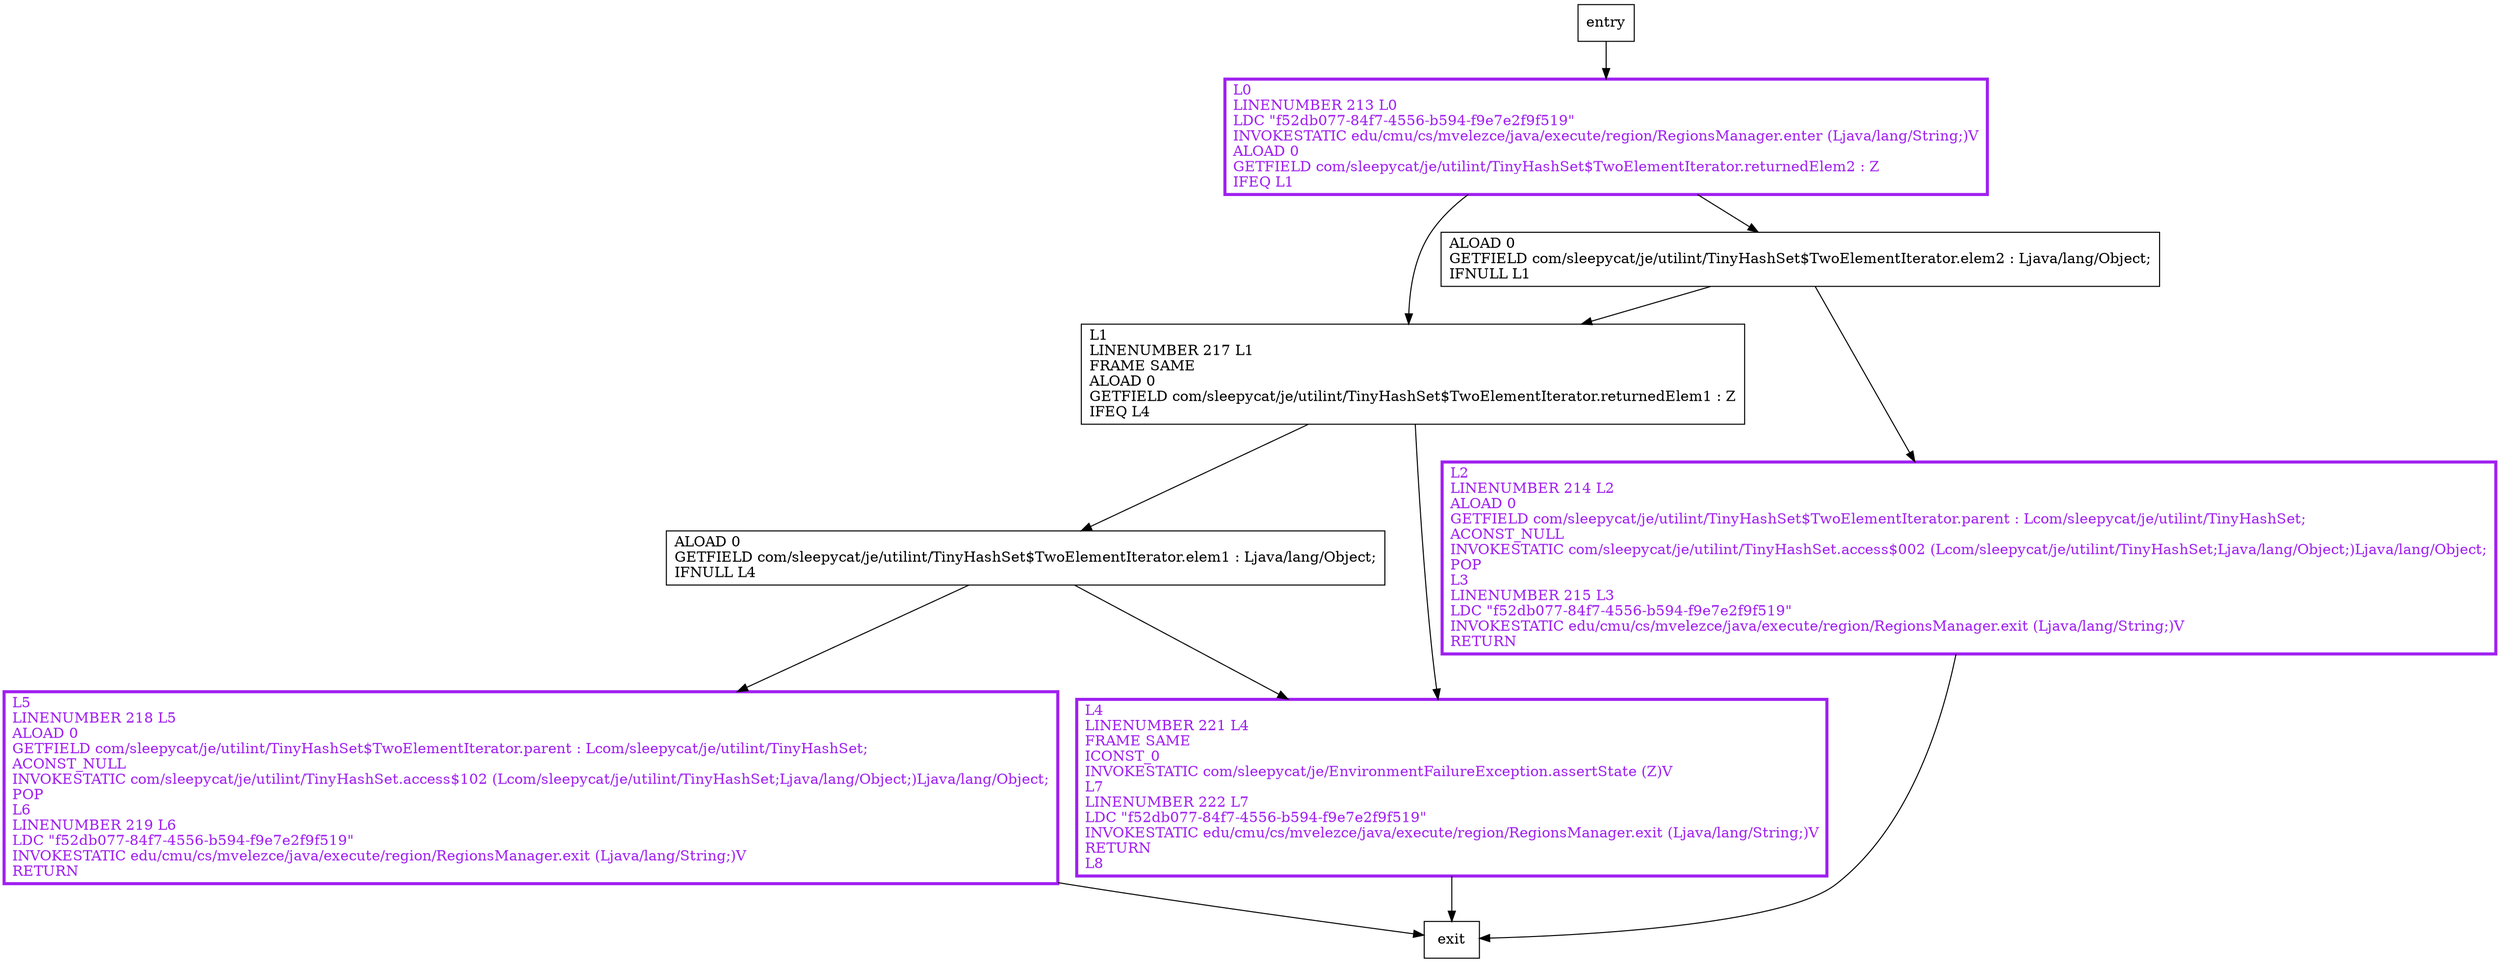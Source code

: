 digraph remove {
node [shape=record];
2129232530 [label="ALOAD 0\lGETFIELD com/sleepycat/je/utilint/TinyHashSet$TwoElementIterator.elem2 : Ljava/lang/Object;\lIFNULL L1\l"];
967565185 [label="ALOAD 0\lGETFIELD com/sleepycat/je/utilint/TinyHashSet$TwoElementIterator.elem1 : Ljava/lang/Object;\lIFNULL L4\l"];
1954671515 [label="L5\lLINENUMBER 218 L5\lALOAD 0\lGETFIELD com/sleepycat/je/utilint/TinyHashSet$TwoElementIterator.parent : Lcom/sleepycat/je/utilint/TinyHashSet;\lACONST_NULL\lINVOKESTATIC com/sleepycat/je/utilint/TinyHashSet.access$102 (Lcom/sleepycat/je/utilint/TinyHashSet;Ljava/lang/Object;)Ljava/lang/Object;\lPOP\lL6\lLINENUMBER 219 L6\lLDC \"f52db077-84f7-4556-b594-f9e7e2f9f519\"\lINVOKESTATIC edu/cmu/cs/mvelezce/java/execute/region/RegionsManager.exit (Ljava/lang/String;)V\lRETURN\l"];
1277589380 [label="L1\lLINENUMBER 217 L1\lFRAME SAME\lALOAD 0\lGETFIELD com/sleepycat/je/utilint/TinyHashSet$TwoElementIterator.returnedElem1 : Z\lIFEQ L4\l"];
904012586 [label="L2\lLINENUMBER 214 L2\lALOAD 0\lGETFIELD com/sleepycat/je/utilint/TinyHashSet$TwoElementIterator.parent : Lcom/sleepycat/je/utilint/TinyHashSet;\lACONST_NULL\lINVOKESTATIC com/sleepycat/je/utilint/TinyHashSet.access$002 (Lcom/sleepycat/je/utilint/TinyHashSet;Ljava/lang/Object;)Ljava/lang/Object;\lPOP\lL3\lLINENUMBER 215 L3\lLDC \"f52db077-84f7-4556-b594-f9e7e2f9f519\"\lINVOKESTATIC edu/cmu/cs/mvelezce/java/execute/region/RegionsManager.exit (Ljava/lang/String;)V\lRETURN\l"];
199501620 [label="L4\lLINENUMBER 221 L4\lFRAME SAME\lICONST_0\lINVOKESTATIC com/sleepycat/je/EnvironmentFailureException.assertState (Z)V\lL7\lLINENUMBER 222 L7\lLDC \"f52db077-84f7-4556-b594-f9e7e2f9f519\"\lINVOKESTATIC edu/cmu/cs/mvelezce/java/execute/region/RegionsManager.exit (Ljava/lang/String;)V\lRETURN\lL8\l"];
1329098680 [label="L0\lLINENUMBER 213 L0\lLDC \"f52db077-84f7-4556-b594-f9e7e2f9f519\"\lINVOKESTATIC edu/cmu/cs/mvelezce/java/execute/region/RegionsManager.enter (Ljava/lang/String;)V\lALOAD 0\lGETFIELD com/sleepycat/je/utilint/TinyHashSet$TwoElementIterator.returnedElem2 : Z\lIFEQ L1\l"];
entry;
exit;
2129232530 -> 1277589380
2129232530 -> 904012586
entry -> 1329098680
967565185 -> 1954671515
967565185 -> 199501620
1954671515 -> exit
1277589380 -> 967565185
1277589380 -> 199501620
904012586 -> exit
199501620 -> exit
1329098680 -> 2129232530
1329098680 -> 1277589380
1954671515[fontcolor="purple", penwidth=3, color="purple"];
904012586[fontcolor="purple", penwidth=3, color="purple"];
199501620[fontcolor="purple", penwidth=3, color="purple"];
1329098680[fontcolor="purple", penwidth=3, color="purple"];
}
